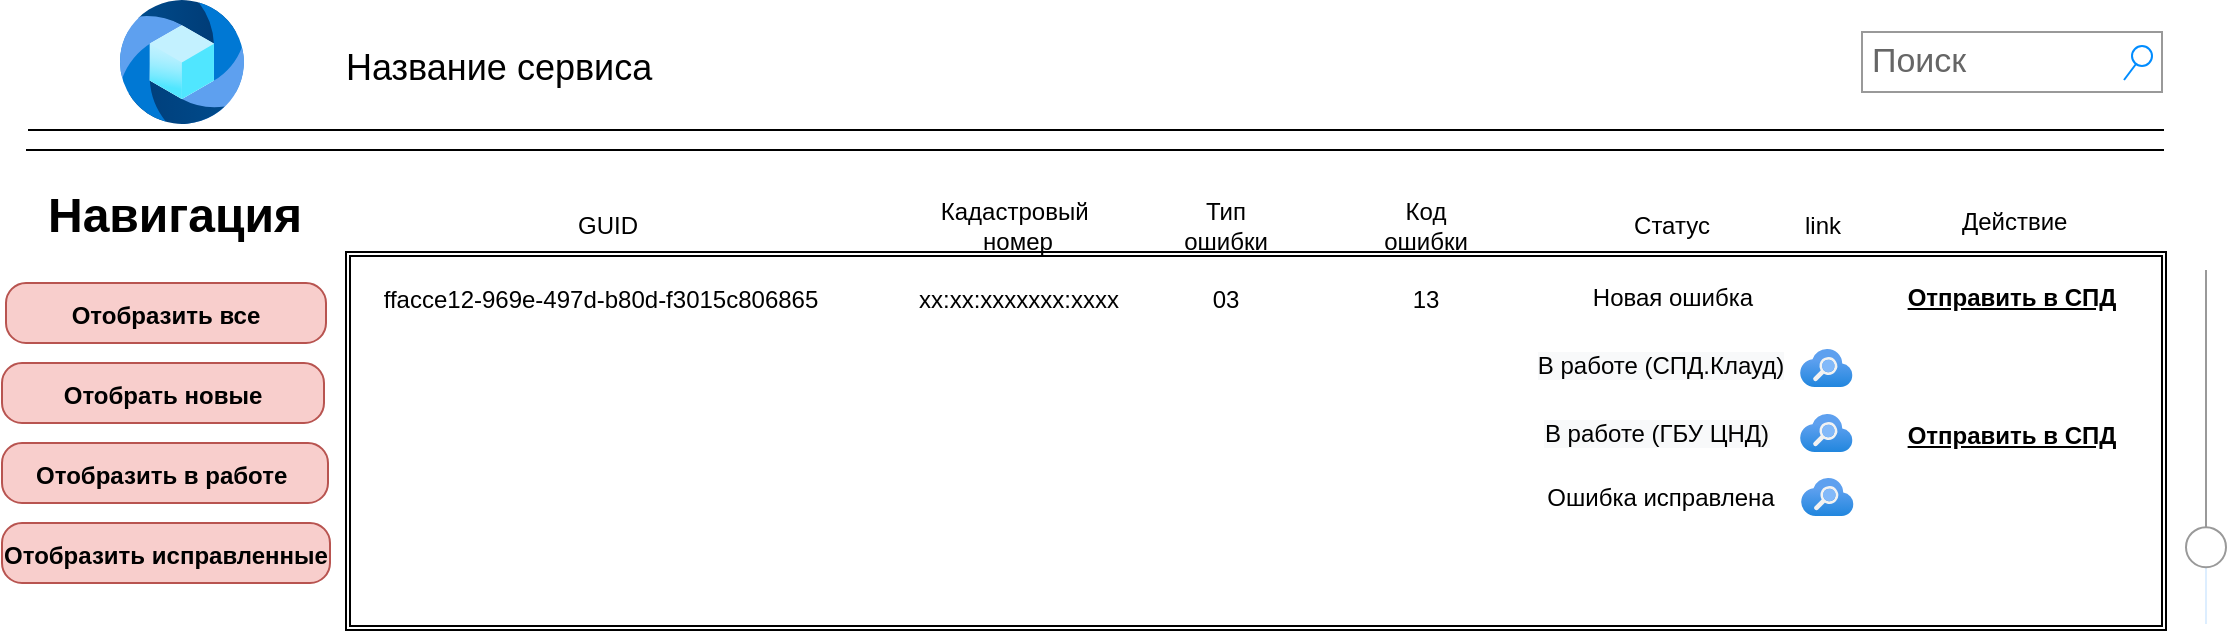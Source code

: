 <mxfile version="13.10.2" type="github">
  <diagram name="Page-1" id="f1b7ffb7-ca1e-a977-7cf5-a751b3c06c05">
    <mxGraphModel dx="898" dy="511" grid="0" gridSize="10" guides="1" tooltips="1" connect="1" arrows="1" fold="1" page="1" pageScale="1" pageWidth="1127" pageHeight="369" background="#ffffff" math="0" shadow="0">
      <root>
        <mxCell id="0" />
        <mxCell id="1" parent="0" />
        <mxCell id="2" value="Название сервиса" style="text;spacingTop=-5;fontSize=18;fontStyle=0" parent="1" vertex="1">
          <mxGeometry x="178" y="40" width="230" height="20" as="geometry" />
        </mxCell>
        <mxCell id="3" value="" style="line;strokeWidth=1" parent="1" vertex="1">
          <mxGeometry x="21" y="79" width="1068" height="10" as="geometry" />
        </mxCell>
        <mxCell id="4" value="" style="line;strokeWidth=1" parent="1" vertex="1">
          <mxGeometry x="20" y="89" width="1069" height="10" as="geometry" />
        </mxCell>
        <mxCell id="vpFmIv7zHq3OeJ-SZx5n-62" value="&lt;font style=&quot;font-size: 12px&quot;&gt;Отобразить все&lt;/font&gt;" style="strokeWidth=1;shadow=0;dashed=0;align=center;html=1;shape=mxgraph.mockup.buttons.button;strokeColor=#b85450;mainText=;buttonStyle=round;fontSize=17;fontStyle=1;fillColor=#f8cecc;whiteSpace=wrap;flipH=1;" parent="1" vertex="1">
          <mxGeometry x="10" y="160.5" width="160" height="30" as="geometry" />
        </mxCell>
        <mxCell id="vpFmIv7zHq3OeJ-SZx5n-87" value="&lt;span style=&quot;font-size: 12px&quot;&gt;Отобрать&amp;nbsp;новые&lt;/span&gt;" style="strokeWidth=1;shadow=0;dashed=0;align=center;html=1;shape=mxgraph.mockup.buttons.button;strokeColor=#b85450;mainText=;buttonStyle=round;fontSize=17;fontStyle=1;fillColor=#f8cecc;whiteSpace=wrap;flipH=1;" parent="1" vertex="1">
          <mxGeometry x="8" y="200.5" width="161" height="30" as="geometry" />
        </mxCell>
        <mxCell id="vpFmIv7zHq3OeJ-SZx5n-88" value="&lt;span style=&quot;font-size: 12px&quot;&gt;Отобразить в работе&amp;nbsp;&lt;/span&gt;" style="strokeWidth=1;shadow=0;dashed=0;align=center;html=1;shape=mxgraph.mockup.buttons.button;strokeColor=#b85450;mainText=;buttonStyle=round;fontSize=17;fontStyle=1;fillColor=#f8cecc;whiteSpace=wrap;flipH=1;" parent="1" vertex="1">
          <mxGeometry x="8" y="240.5" width="163" height="30" as="geometry" />
        </mxCell>
        <mxCell id="vpFmIv7zHq3OeJ-SZx5n-89" value="&lt;span style=&quot;font-size: 12px&quot;&gt;Отобразить&amp;nbsp;&lt;/span&gt;&lt;span style=&quot;font-size: 12px&quot;&gt;исправленные&lt;/span&gt;" style="strokeWidth=1;shadow=0;dashed=0;align=center;html=1;shape=mxgraph.mockup.buttons.button;strokeColor=#b85450;mainText=;buttonStyle=round;fontSize=17;fontStyle=1;fillColor=#f8cecc;whiteSpace=wrap;flipH=1;" parent="1" vertex="1">
          <mxGeometry x="8" y="280.5" width="164" height="30" as="geometry" />
        </mxCell>
        <mxCell id="vpFmIv7zHq3OeJ-SZx5n-98" value="" style="verticalLabelPosition=bottom;shadow=0;dashed=0;align=center;html=1;verticalAlign=top;strokeWidth=1;shape=mxgraph.mockup.forms.horSlider;strokeColor=#999999;sliderStyle=basic;sliderPos=20;handleStyle=circle;fillColor2=#ddeeff;direction=north;" parent="1" vertex="1">
          <mxGeometry x="1095" y="154" width="30" height="177" as="geometry" />
        </mxCell>
        <mxCell id="vpFmIv7zHq3OeJ-SZx5n-141" value="" style="shape=ext;double=1;rounded=0;whiteSpace=wrap;html=1;" parent="1" vertex="1">
          <mxGeometry x="180" y="145" width="910" height="189" as="geometry" />
        </mxCell>
        <mxCell id="vpFmIv7zHq3OeJ-SZx5n-154" value="Поиск" style="strokeWidth=1;shadow=0;dashed=0;align=center;html=1;shape=mxgraph.mockup.forms.searchBox;strokeColor=#999999;mainText=;strokeColor2=#008cff;fontColor=#666666;fontSize=17;align=left;spacingLeft=3;" parent="1" vertex="1">
          <mxGeometry x="938" y="35" width="150" height="30" as="geometry" />
        </mxCell>
        <mxCell id="vpFmIv7zHq3OeJ-SZx5n-160" value="Навигация" style="text;strokeColor=none;fillColor=none;html=1;fontSize=24;fontStyle=1;verticalAlign=middle;align=center;" parent="1" vertex="1">
          <mxGeometry x="44" y="113" width="100" height="27" as="geometry" />
        </mxCell>
        <mxCell id="tkzdViSRaJCTHrP2w28u-21" value="ffacce12-969e-497d-b80d-f3015c806865" style="text;html=1;strokeColor=none;fillColor=none;align=center;verticalAlign=middle;whiteSpace=wrap;rounded=0;" vertex="1" parent="1">
          <mxGeometry x="185" y="159" width="245" height="20" as="geometry" />
        </mxCell>
        <mxCell id="vpFmIv7zHq3OeJ-SZx5n-162" value="GUID" style="text;html=1;strokeColor=none;fillColor=none;align=center;verticalAlign=middle;whiteSpace=wrap;rounded=0;" parent="1" vertex="1">
          <mxGeometry x="281" y="122" width="60" height="20" as="geometry" />
        </mxCell>
        <mxCell id="vpFmIv7zHq3OeJ-SZx5n-163" value="Кадастровый&amp;nbsp;&lt;br&gt;номер" style="text;html=1;strokeColor=none;fillColor=none;align=center;verticalAlign=middle;whiteSpace=wrap;rounded=0;" parent="1" vertex="1">
          <mxGeometry x="486" y="122" width="60" height="20" as="geometry" />
        </mxCell>
        <mxCell id="vpFmIv7zHq3OeJ-SZx5n-164" value="Тип ошибки" style="text;html=1;strokeColor=none;fillColor=none;align=center;verticalAlign=middle;whiteSpace=wrap;rounded=0;" parent="1" vertex="1">
          <mxGeometry x="590" y="122" width="60" height="20" as="geometry" />
        </mxCell>
        <mxCell id="vpFmIv7zHq3OeJ-SZx5n-165" value="Код ошибки" style="text;html=1;strokeColor=none;fillColor=none;align=center;verticalAlign=middle;whiteSpace=wrap;rounded=0;" parent="1" vertex="1">
          <mxGeometry x="690" y="122" width="60" height="20" as="geometry" />
        </mxCell>
        <mxCell id="vpFmIv7zHq3OeJ-SZx5n-166" value="Статус" style="text;html=1;strokeColor=none;fillColor=none;align=center;verticalAlign=middle;whiteSpace=wrap;rounded=0;" parent="1" vertex="1">
          <mxGeometry x="813" y="122" width="60" height="20" as="geometry" />
        </mxCell>
        <mxCell id="vpFmIv7zHq3OeJ-SZx5n-167" value="Действие&amp;nbsp;" style="text;html=1;strokeColor=none;fillColor=none;align=center;verticalAlign=middle;whiteSpace=wrap;rounded=0;" parent="1" vertex="1">
          <mxGeometry x="986" y="120" width="60" height="20" as="geometry" />
        </mxCell>
        <mxCell id="vpFmIv7zHq3OeJ-SZx5n-170" style="edgeStyle=orthogonalEdgeStyle;rounded=0;orthogonalLoop=1;jettySize=auto;html=1;exitX=0.5;exitY=1;exitDx=0;exitDy=0;" parent="1" source="vpFmIv7zHq3OeJ-SZx5n-163" target="vpFmIv7zHq3OeJ-SZx5n-163" edge="1">
          <mxGeometry x="185" y="119" as="geometry" />
        </mxCell>
        <mxCell id="tkzdViSRaJCTHrP2w28u-25" value="хх:хх:ххххххх:хххх" style="text;html=1;strokeColor=none;fillColor=none;align=center;verticalAlign=middle;whiteSpace=wrap;rounded=0;" vertex="1" parent="1">
          <mxGeometry x="464.5" y="159" width="103" height="20" as="geometry" />
        </mxCell>
        <mxCell id="tkzdViSRaJCTHrP2w28u-26" value="03" style="text;html=1;strokeColor=none;fillColor=none;align=center;verticalAlign=middle;whiteSpace=wrap;rounded=0;" vertex="1" parent="1">
          <mxGeometry x="600" y="159" width="40" height="20" as="geometry" />
        </mxCell>
        <mxCell id="tkzdViSRaJCTHrP2w28u-27" value="13" style="text;html=1;strokeColor=none;fillColor=none;align=center;verticalAlign=middle;whiteSpace=wrap;rounded=0;" vertex="1" parent="1">
          <mxGeometry x="700" y="159" width="40" height="20" as="geometry" />
        </mxCell>
        <mxCell id="tkzdViSRaJCTHrP2w28u-28" value="Новая ошибка" style="text;html=1;strokeColor=none;fillColor=none;align=center;verticalAlign=middle;whiteSpace=wrap;rounded=0;" vertex="1" parent="1">
          <mxGeometry x="778.5" y="156" width="129" height="23" as="geometry" />
        </mxCell>
        <mxCell id="tkzdViSRaJCTHrP2w28u-29" value="&lt;span style=&quot;color: rgb(0 , 0 , 0) ; font-family: &amp;#34;helvetica&amp;#34; ; font-size: 12px ; font-style: normal ; font-weight: 400 ; letter-spacing: normal ; text-align: center ; text-indent: 0px ; text-transform: none ; word-spacing: 0px ; background-color: rgb(248 , 249 , 250) ; display: inline ; float: none&quot;&gt;В работе (СПД.Клауд)&lt;/span&gt;" style="text;html=1;strokeColor=none;fillColor=none;align=center;verticalAlign=middle;whiteSpace=wrap;rounded=0;" vertex="1" parent="1">
          <mxGeometry x="773" y="190.5" width="129" height="23" as="geometry" />
        </mxCell>
        <mxCell id="tkzdViSRaJCTHrP2w28u-30" value="&lt;span style=&quot;color: rgb(0 , 0 , 0) ; font-family: &amp;#34;helvetica&amp;#34; ; font-size: 12px ; font-style: normal ; font-weight: 400 ; letter-spacing: normal ; text-align: center ; text-indent: 0px ; text-transform: none ; word-spacing: 0px ; background-color: rgb(248 , 249 , 250) ; display: inline ; float: none&quot;&gt;В работе (ГБУ ЦНД)&lt;/span&gt;" style="text;html=1;strokeColor=none;fillColor=none;align=center;verticalAlign=middle;whiteSpace=wrap;rounded=0;" vertex="1" parent="1">
          <mxGeometry x="771" y="224" width="129" height="23" as="geometry" />
        </mxCell>
        <mxCell id="tkzdViSRaJCTHrP2w28u-31" value="Ошибка исправлена" style="text;html=1;strokeColor=none;fillColor=none;align=center;verticalAlign=middle;whiteSpace=wrap;rounded=0;" vertex="1" parent="1">
          <mxGeometry x="773" y="256" width="129" height="23" as="geometry" />
        </mxCell>
        <mxCell id="tkzdViSRaJCTHrP2w28u-33" value="&lt;span style=&quot;font-size: 12px&quot;&gt;Отправить в СПД&lt;/span&gt;" style="strokeWidth=1;shadow=0;dashed=1;align=center;html=1;shape=mxgraph.mockup.buttons.button;mainText=;buttonStyle=round;fontSize=17;fontStyle=5;whiteSpace=wrap;flipH=1;dashPattern=1 1;fillColor=#FFFFFF;strokeColor=none;" vertex="1" parent="1">
          <mxGeometry x="946" y="152" width="134" height="30" as="geometry" />
        </mxCell>
        <mxCell id="tkzdViSRaJCTHrP2w28u-36" value="" style="aspect=fixed;html=1;points=[];align=center;image;fontSize=12;image=img/lib/azure2/app_services/Search_Services.svg;dashed=1;dashPattern=1 1;strokeColor=#FF9999;strokeWidth=1;fillColor=#FFFFFF;gradientColor=#ffffff;" vertex="1" parent="1">
          <mxGeometry x="907" y="193.5" width="26.31" height="19" as="geometry" />
        </mxCell>
        <mxCell id="tkzdViSRaJCTHrP2w28u-37" value="" style="aspect=fixed;html=1;points=[];align=center;image;fontSize=12;image=img/lib/azure2/app_services/Search_Services.svg;dashed=1;dashPattern=1 1;strokeColor=#FF9999;strokeWidth=1;fillColor=#FFFFFF;gradientColor=#ffffff;" vertex="1" parent="1">
          <mxGeometry x="907" y="226" width="26.31" height="19" as="geometry" />
        </mxCell>
        <mxCell id="tkzdViSRaJCTHrP2w28u-38" value="" style="aspect=fixed;html=1;points=[];align=center;image;fontSize=12;image=img/lib/azure2/app_services/Search_Services.svg;dashed=1;dashPattern=1 1;strokeColor=#FF9999;strokeWidth=1;fillColor=#FFFFFF;gradientColor=#ffffff;" vertex="1" parent="1">
          <mxGeometry x="907.5" y="258" width="26.31" height="19" as="geometry" />
        </mxCell>
        <mxCell id="tkzdViSRaJCTHrP2w28u-39" value="" style="aspect=fixed;html=1;points=[];align=center;image;fontSize=12;image=img/lib/azure2/web/Azure_Media_Service.svg;dashed=1;dashPattern=1 1;strokeColor=#FF9999;strokeWidth=1;fillColor=#FFFFFF;gradientColor=#ffffff;" vertex="1" parent="1">
          <mxGeometry x="67" y="19" width="62" height="62" as="geometry" />
        </mxCell>
        <mxCell id="tkzdViSRaJCTHrP2w28u-40" value="&lt;span style=&quot;font-size: 12px&quot;&gt;Отправить в СПД&lt;/span&gt;" style="strokeWidth=1;shadow=0;dashed=1;align=center;html=1;shape=mxgraph.mockup.buttons.button;mainText=;buttonStyle=round;fontSize=17;fontStyle=5;whiteSpace=wrap;flipH=1;dashPattern=1 1;fillColor=#FFFFFF;strokeColor=none;" vertex="1" parent="1">
          <mxGeometry x="946" y="220.5" width="134" height="30" as="geometry" />
        </mxCell>
        <mxCell id="tkzdViSRaJCTHrP2w28u-41" value="link" style="text;html=1;align=center;verticalAlign=middle;resizable=0;points=[];autosize=1;" vertex="1" parent="1">
          <mxGeometry x="904" y="123" width="28" height="18" as="geometry" />
        </mxCell>
      </root>
    </mxGraphModel>
  </diagram>
</mxfile>
